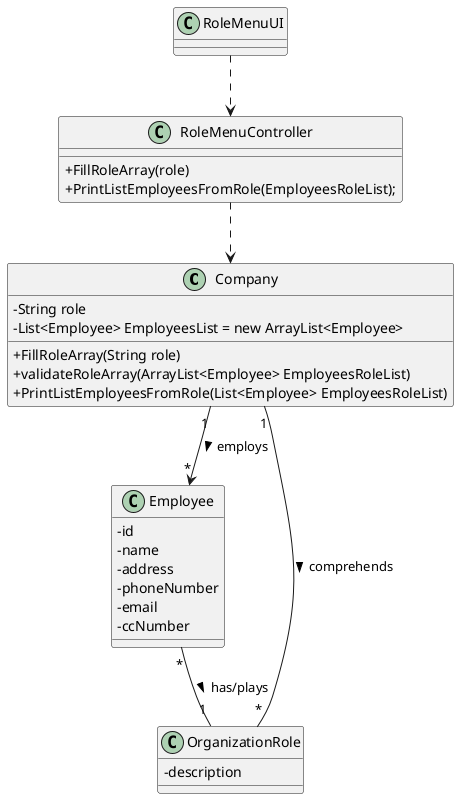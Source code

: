 @startuml
skinparam classAttributeIconSize 0


class Company {
-String role
-List<Employee> EmployeesList = new ArrayList<Employee>
  +FillRoleArray(String role)
  +validateRoleArray(ArrayList<Employee> EmployeesRoleList)
  +PrintListEmployeesFromRole(List<Employee> EmployeesRoleList)
}



class RoleMenuController {
  +FillRoleArray(role)
  +PrintListEmployeesFromRole(EmployeesRoleList);
}

class RoleMenuUI {

}
class Employee{
-id
-name
-address
-phoneNumber
-email
-ccNumber
}

class OrganizationRole{
-description
}

RoleMenuUI ..> RoleMenuController
RoleMenuController ..> Company
Company "1" --> "*" Employee : employs >
Employee"*"--"1"OrganizationRole:has/plays >
Company"1"--"*"OrganizationRole: comprehends >
@enduml